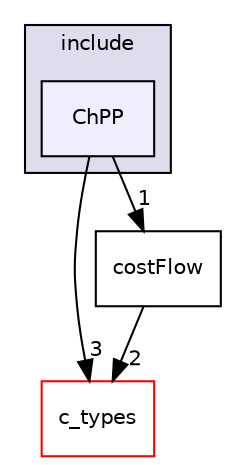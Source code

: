 digraph "/home/vicky/pgrouting/pgrouting/pgrouting/include/ChPP" {
  compound=true
  node [ fontsize="10", fontname="Helvetica"];
  edge [ labelfontsize="10", labelfontname="Helvetica"];
  subgraph clusterdir_d44c64559bbebec7f509842c48db8b23 {
    graph [ bgcolor="#ddddee", pencolor="black", label="include" fontname="Helvetica", fontsize="10", URL="dir_d44c64559bbebec7f509842c48db8b23.html"]
  dir_81986394df033b06d7dcacb234155d9e [shape=box, label="ChPP", style="filled", fillcolor="#eeeeff", pencolor="black", URL="dir_81986394df033b06d7dcacb234155d9e.html"];
  }
  dir_d5995d5871f728649bd47ea0d6428e03 [shape=box label="c_types" fillcolor="white" style="filled" color="red" URL="dir_d5995d5871f728649bd47ea0d6428e03.html"];
  dir_3723da3249a14978ab6ad4139a88834a [shape=box label="costFlow" URL="dir_3723da3249a14978ab6ad4139a88834a.html"];
  dir_3723da3249a14978ab6ad4139a88834a->dir_d5995d5871f728649bd47ea0d6428e03 [headlabel="2", labeldistance=1.5 headhref="dir_000013_000007.html"];
  dir_81986394df033b06d7dcacb234155d9e->dir_d5995d5871f728649bd47ea0d6428e03 [headlabel="3", labeldistance=1.5 headhref="dir_000010_000007.html"];
  dir_81986394df033b06d7dcacb234155d9e->dir_3723da3249a14978ab6ad4139a88834a [headlabel="1", labeldistance=1.5 headhref="dir_000010_000013.html"];
}
